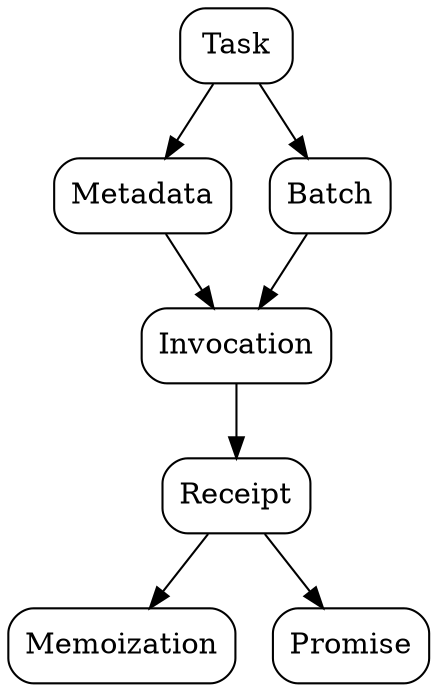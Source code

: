 digraph {
    node [
      style = rounded
      shape = box
    ]

    Task -> Metadata -> Invocation
    Task -> Batch    -> Invocation -> Receipt -> Memoization
                                      Receipt -> Promise
}
